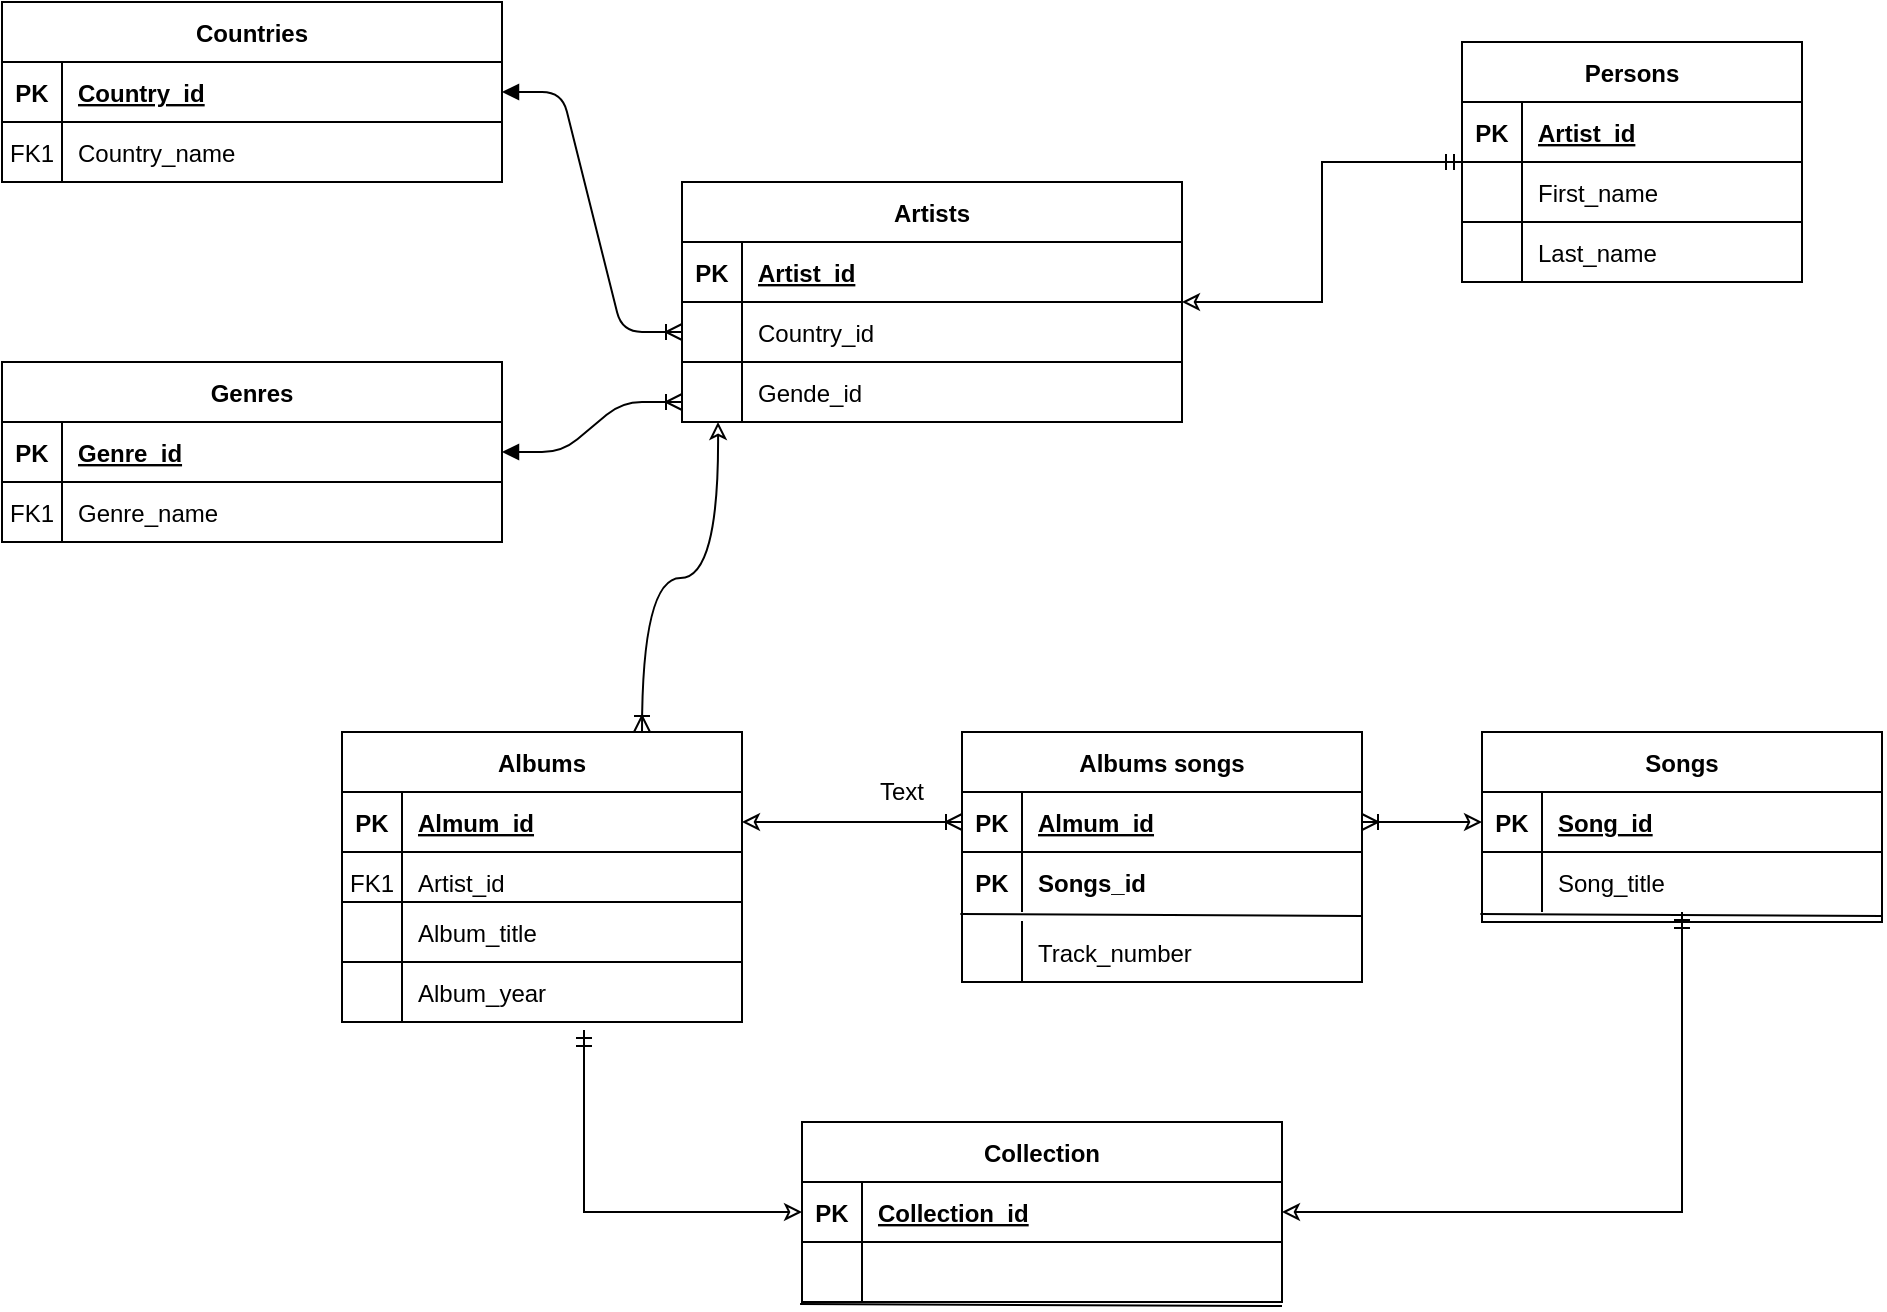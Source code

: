 <mxfile version="21.6.5" type="github">
  <diagram id="R2lEEEUBdFMjLlhIrx00" name="Page-1">
    <mxGraphModel dx="2284" dy="788" grid="1" gridSize="10" guides="1" tooltips="1" connect="1" arrows="1" fold="1" page="1" pageScale="1" pageWidth="850" pageHeight="1100" math="0" shadow="0" extFonts="Permanent Marker^https://fonts.googleapis.com/css?family=Permanent+Marker">
      <root>
        <mxCell id="0" />
        <mxCell id="1" parent="0" />
        <mxCell id="C-vyLk0tnHw3VtMMgP7b-1" value="" style="edgeStyle=entityRelationEdgeStyle;endArrow=ERoneToMany;startArrow=block;endFill=0;startFill=1;labelBackgroundColor=none;fontColor=default;" parent="1" source="C-vyLk0tnHw3VtMMgP7b-2" edge="1">
          <mxGeometry width="100" height="100" relative="1" as="geometry">
            <mxPoint x="300" y="410" as="sourcePoint" />
            <mxPoint x="210" y="450" as="targetPoint" />
            <Array as="points">
              <mxPoint x="250" y="390" />
            </Array>
          </mxGeometry>
        </mxCell>
        <mxCell id="C-vyLk0tnHw3VtMMgP7b-2" value="Genres" style="shape=table;startSize=30;container=1;collapsible=1;childLayout=tableLayout;fixedRows=1;rowLines=0;fontStyle=1;align=center;resizeLast=1;labelBackgroundColor=none;" parent="1" vertex="1">
          <mxGeometry x="-130" y="430" width="250" height="90" as="geometry" />
        </mxCell>
        <mxCell id="C-vyLk0tnHw3VtMMgP7b-3" value="" style="shape=partialRectangle;collapsible=0;dropTarget=0;pointerEvents=0;fillColor=none;points=[[0,0.5],[1,0.5]];portConstraint=eastwest;top=0;left=0;right=0;bottom=1;labelBackgroundColor=none;" parent="C-vyLk0tnHw3VtMMgP7b-2" vertex="1">
          <mxGeometry y="30" width="250" height="30" as="geometry" />
        </mxCell>
        <mxCell id="C-vyLk0tnHw3VtMMgP7b-4" value="PK" style="shape=partialRectangle;overflow=hidden;connectable=0;fillColor=none;top=0;left=0;bottom=0;right=0;fontStyle=1;labelBackgroundColor=none;" parent="C-vyLk0tnHw3VtMMgP7b-3" vertex="1">
          <mxGeometry width="30" height="30" as="geometry">
            <mxRectangle width="30" height="30" as="alternateBounds" />
          </mxGeometry>
        </mxCell>
        <mxCell id="C-vyLk0tnHw3VtMMgP7b-5" value="Genre_id" style="shape=partialRectangle;overflow=hidden;connectable=0;fillColor=none;top=0;left=0;bottom=0;right=0;align=left;spacingLeft=6;fontStyle=5;labelBackgroundColor=none;" parent="C-vyLk0tnHw3VtMMgP7b-3" vertex="1">
          <mxGeometry x="30" width="220" height="30" as="geometry">
            <mxRectangle width="220" height="30" as="alternateBounds" />
          </mxGeometry>
        </mxCell>
        <mxCell id="C-vyLk0tnHw3VtMMgP7b-6" value="" style="shape=partialRectangle;collapsible=0;dropTarget=0;pointerEvents=0;fillColor=none;points=[[0,0.5],[1,0.5]];portConstraint=eastwest;top=0;left=0;right=0;bottom=0;labelBackgroundColor=none;" parent="C-vyLk0tnHw3VtMMgP7b-2" vertex="1">
          <mxGeometry y="60" width="250" height="30" as="geometry" />
        </mxCell>
        <mxCell id="C-vyLk0tnHw3VtMMgP7b-7" value="FK1" style="shape=partialRectangle;overflow=hidden;connectable=0;fillColor=none;top=0;left=0;bottom=0;right=0;labelBackgroundColor=none;" parent="C-vyLk0tnHw3VtMMgP7b-6" vertex="1">
          <mxGeometry width="30" height="30" as="geometry">
            <mxRectangle width="30" height="30" as="alternateBounds" />
          </mxGeometry>
        </mxCell>
        <mxCell id="C-vyLk0tnHw3VtMMgP7b-8" value="Genre_name" style="shape=partialRectangle;overflow=hidden;connectable=0;fillColor=none;top=0;left=0;bottom=0;right=0;align=left;spacingLeft=6;labelBackgroundColor=none;" parent="C-vyLk0tnHw3VtMMgP7b-6" vertex="1">
          <mxGeometry x="30" width="220" height="30" as="geometry">
            <mxRectangle width="220" height="30" as="alternateBounds" />
          </mxGeometry>
        </mxCell>
        <mxCell id="C-vyLk0tnHw3VtMMgP7b-23" value="Artists" style="shape=table;startSize=30;container=1;collapsible=1;childLayout=tableLayout;fixedRows=1;rowLines=0;fontStyle=1;align=center;resizeLast=1;labelBackgroundColor=none;" parent="1" vertex="1">
          <mxGeometry x="210" y="340" width="250" height="120" as="geometry" />
        </mxCell>
        <mxCell id="C-vyLk0tnHw3VtMMgP7b-24" value="" style="shape=partialRectangle;collapsible=0;dropTarget=0;pointerEvents=0;fillColor=none;points=[[0,0.5],[1,0.5]];portConstraint=eastwest;top=0;left=0;right=0;bottom=1;labelBackgroundColor=none;" parent="C-vyLk0tnHw3VtMMgP7b-23" vertex="1">
          <mxGeometry y="30" width="250" height="30" as="geometry" />
        </mxCell>
        <mxCell id="C-vyLk0tnHw3VtMMgP7b-25" value="PK" style="shape=partialRectangle;overflow=hidden;connectable=0;fillColor=none;top=0;left=0;bottom=0;right=0;fontStyle=1;labelBackgroundColor=none;" parent="C-vyLk0tnHw3VtMMgP7b-24" vertex="1">
          <mxGeometry width="30" height="30" as="geometry">
            <mxRectangle width="30" height="30" as="alternateBounds" />
          </mxGeometry>
        </mxCell>
        <mxCell id="C-vyLk0tnHw3VtMMgP7b-26" value="Artist_id" style="shape=partialRectangle;overflow=hidden;connectable=0;fillColor=none;top=0;left=0;bottom=0;right=0;align=left;spacingLeft=6;fontStyle=5;labelBackgroundColor=none;" parent="C-vyLk0tnHw3VtMMgP7b-24" vertex="1">
          <mxGeometry x="30" width="220" height="30" as="geometry">
            <mxRectangle width="220" height="30" as="alternateBounds" />
          </mxGeometry>
        </mxCell>
        <mxCell id="C-vyLk0tnHw3VtMMgP7b-27" value="" style="shape=partialRectangle;collapsible=0;dropTarget=0;pointerEvents=0;fillColor=none;points=[[0,0.5],[1,0.5]];portConstraint=eastwest;top=0;left=0;right=0;bottom=0;labelBackgroundColor=none;" parent="C-vyLk0tnHw3VtMMgP7b-23" vertex="1">
          <mxGeometry y="60" width="250" height="30" as="geometry" />
        </mxCell>
        <mxCell id="C-vyLk0tnHw3VtMMgP7b-28" value="" style="shape=partialRectangle;overflow=hidden;connectable=0;fillColor=none;top=0;left=0;bottom=0;right=0;labelBackgroundColor=none;" parent="C-vyLk0tnHw3VtMMgP7b-27" vertex="1">
          <mxGeometry width="30" height="30" as="geometry">
            <mxRectangle width="30" height="30" as="alternateBounds" />
          </mxGeometry>
        </mxCell>
        <mxCell id="C-vyLk0tnHw3VtMMgP7b-29" value="Country_id" style="shape=partialRectangle;overflow=hidden;connectable=0;fillColor=none;top=0;left=0;bottom=0;right=0;align=left;spacingLeft=6;labelBackgroundColor=none;" parent="C-vyLk0tnHw3VtMMgP7b-27" vertex="1">
          <mxGeometry x="30" width="220" height="30" as="geometry">
            <mxRectangle width="220" height="30" as="alternateBounds" />
          </mxGeometry>
        </mxCell>
        <mxCell id="T1Yc00z7zKsHX960YPK--11" value="Persons" style="shape=table;startSize=30;container=1;collapsible=1;childLayout=tableLayout;fixedRows=1;rowLines=0;fontStyle=1;align=center;resizeLast=1;labelBackgroundColor=none;" parent="1" vertex="1">
          <mxGeometry x="600" y="270" width="170" height="120" as="geometry" />
        </mxCell>
        <mxCell id="T1Yc00z7zKsHX960YPK--12" value="" style="shape=partialRectangle;collapsible=0;dropTarget=0;pointerEvents=0;fillColor=none;points=[[0,0.5],[1,0.5]];portConstraint=eastwest;top=0;left=0;right=0;bottom=1;labelBackgroundColor=none;" parent="T1Yc00z7zKsHX960YPK--11" vertex="1">
          <mxGeometry y="30" width="170" height="30" as="geometry" />
        </mxCell>
        <mxCell id="T1Yc00z7zKsHX960YPK--13" value="PK" style="shape=partialRectangle;overflow=hidden;connectable=0;fillColor=none;top=0;left=0;bottom=0;right=0;fontStyle=1;labelBackgroundColor=none;" parent="T1Yc00z7zKsHX960YPK--12" vertex="1">
          <mxGeometry width="30" height="30" as="geometry">
            <mxRectangle width="30" height="30" as="alternateBounds" />
          </mxGeometry>
        </mxCell>
        <mxCell id="T1Yc00z7zKsHX960YPK--14" value="Artist_id" style="shape=partialRectangle;overflow=hidden;connectable=0;fillColor=none;top=0;left=0;bottom=0;right=0;align=left;spacingLeft=6;fontStyle=5;labelBackgroundColor=none;" parent="T1Yc00z7zKsHX960YPK--12" vertex="1">
          <mxGeometry x="30" width="140" height="30" as="geometry">
            <mxRectangle width="140" height="30" as="alternateBounds" />
          </mxGeometry>
        </mxCell>
        <mxCell id="T1Yc00z7zKsHX960YPK--18" value="" style="shape=partialRectangle;collapsible=0;dropTarget=0;pointerEvents=0;fillColor=none;points=[[0,0.5],[1,0.5]];portConstraint=eastwest;top=1;left=0;right=0;bottom=0;labelBackgroundColor=none;" parent="1" vertex="1">
          <mxGeometry x="600" y="330" width="170" height="30" as="geometry" />
        </mxCell>
        <mxCell id="T1Yc00z7zKsHX960YPK--19" value="" style="shape=partialRectangle;overflow=hidden;connectable=0;fillColor=none;top=0;left=0;bottom=0;right=0;labelBorderColor=none;labelBackgroundColor=none;" parent="T1Yc00z7zKsHX960YPK--18" vertex="1">
          <mxGeometry width="30" height="30" as="geometry">
            <mxRectangle width="30" height="30" as="alternateBounds" />
          </mxGeometry>
        </mxCell>
        <mxCell id="T1Yc00z7zKsHX960YPK--20" value="First_name" style="shape=partialRectangle;overflow=hidden;connectable=0;fillColor=none;top=0;left=1;bottom=0;right=0;align=left;spacingLeft=6;labelBackgroundColor=none;" parent="T1Yc00z7zKsHX960YPK--18" vertex="1">
          <mxGeometry x="30" width="140" height="30" as="geometry">
            <mxRectangle width="140" height="30" as="alternateBounds" />
          </mxGeometry>
        </mxCell>
        <mxCell id="T1Yc00z7zKsHX960YPK--21" value="" style="shape=partialRectangle;collapsible=0;dropTarget=0;pointerEvents=0;fillColor=none;points=[[0,0.5],[1,0.5]];portConstraint=eastwest;top=1;left=0;right=0;bottom=0;labelBackgroundColor=none;" parent="1" vertex="1">
          <mxGeometry x="600" y="360" width="170" height="30" as="geometry" />
        </mxCell>
        <mxCell id="T1Yc00z7zKsHX960YPK--22" value="" style="shape=partialRectangle;overflow=hidden;connectable=0;fillColor=none;top=0;left=0;bottom=0;right=0;labelBackgroundColor=none;" parent="T1Yc00z7zKsHX960YPK--21" vertex="1">
          <mxGeometry width="30" height="30" as="geometry">
            <mxRectangle width="30" height="30" as="alternateBounds" />
          </mxGeometry>
        </mxCell>
        <mxCell id="T1Yc00z7zKsHX960YPK--23" value="Last_name" style="shape=partialRectangle;overflow=hidden;connectable=0;fillColor=none;top=0;left=1;bottom=0;right=0;align=left;spacingLeft=6;labelBackgroundColor=none;" parent="T1Yc00z7zKsHX960YPK--21" vertex="1">
          <mxGeometry x="30" width="140" height="30" as="geometry">
            <mxRectangle width="140" height="30" as="alternateBounds" />
          </mxGeometry>
        </mxCell>
        <mxCell id="T1Yc00z7zKsHX960YPK--26" style="edgeStyle=orthogonalEdgeStyle;rounded=0;orthogonalLoop=1;jettySize=auto;html=1;startArrow=classic;startFill=0;endArrow=ERmandOne;endFill=0;labelBackgroundColor=none;fontColor=default;" parent="1" source="C-vyLk0tnHw3VtMMgP7b-23" target="T1Yc00z7zKsHX960YPK--11" edge="1">
          <mxGeometry relative="1" as="geometry" />
        </mxCell>
        <mxCell id="T1Yc00z7zKsHX960YPK--27" value="Countries" style="shape=table;startSize=30;container=1;collapsible=1;childLayout=tableLayout;fixedRows=1;rowLines=0;fontStyle=1;align=center;resizeLast=1;labelBackgroundColor=none;" parent="1" vertex="1">
          <mxGeometry x="-130" y="250" width="250" height="90" as="geometry" />
        </mxCell>
        <mxCell id="T1Yc00z7zKsHX960YPK--28" value="" style="shape=partialRectangle;collapsible=0;dropTarget=0;pointerEvents=0;fillColor=none;points=[[0,0.5],[1,0.5]];portConstraint=eastwest;top=0;left=0;right=0;bottom=1;labelBackgroundColor=none;" parent="T1Yc00z7zKsHX960YPK--27" vertex="1">
          <mxGeometry y="30" width="250" height="30" as="geometry" />
        </mxCell>
        <mxCell id="T1Yc00z7zKsHX960YPK--29" value="PK" style="shape=partialRectangle;overflow=hidden;connectable=0;fillColor=none;top=0;left=0;bottom=0;right=0;fontStyle=1;labelBackgroundColor=none;" parent="T1Yc00z7zKsHX960YPK--28" vertex="1">
          <mxGeometry width="30" height="30" as="geometry">
            <mxRectangle width="30" height="30" as="alternateBounds" />
          </mxGeometry>
        </mxCell>
        <mxCell id="T1Yc00z7zKsHX960YPK--30" value="Country_id" style="shape=partialRectangle;overflow=hidden;connectable=0;fillColor=none;top=0;left=0;bottom=0;right=0;align=left;spacingLeft=6;fontStyle=5;labelBackgroundColor=none;" parent="T1Yc00z7zKsHX960YPK--28" vertex="1">
          <mxGeometry x="30" width="220" height="30" as="geometry">
            <mxRectangle width="220" height="30" as="alternateBounds" />
          </mxGeometry>
        </mxCell>
        <mxCell id="T1Yc00z7zKsHX960YPK--31" value="" style="shape=partialRectangle;collapsible=0;dropTarget=0;pointerEvents=0;fillColor=none;points=[[0,0.5],[1,0.5]];portConstraint=eastwest;top=0;left=0;right=0;bottom=0;labelBackgroundColor=none;" parent="T1Yc00z7zKsHX960YPK--27" vertex="1">
          <mxGeometry y="60" width="250" height="30" as="geometry" />
        </mxCell>
        <mxCell id="T1Yc00z7zKsHX960YPK--32" value="FK1" style="shape=partialRectangle;overflow=hidden;connectable=0;fillColor=none;top=0;left=0;bottom=0;right=0;labelBackgroundColor=none;" parent="T1Yc00z7zKsHX960YPK--31" vertex="1">
          <mxGeometry width="30" height="30" as="geometry">
            <mxRectangle width="30" height="30" as="alternateBounds" />
          </mxGeometry>
        </mxCell>
        <mxCell id="T1Yc00z7zKsHX960YPK--33" value="Country_name" style="shape=partialRectangle;overflow=hidden;connectable=0;fillColor=none;top=0;left=0;bottom=0;right=0;align=left;spacingLeft=6;labelBackgroundColor=none;" parent="T1Yc00z7zKsHX960YPK--31" vertex="1">
          <mxGeometry x="30" width="220" height="30" as="geometry">
            <mxRectangle width="220" height="30" as="alternateBounds" />
          </mxGeometry>
        </mxCell>
        <mxCell id="T1Yc00z7zKsHX960YPK--34" value="" style="edgeStyle=entityRelationEdgeStyle;endArrow=ERoneToMany;startArrow=block;endFill=0;startFill=1;labelBackgroundColor=none;fontColor=default;" parent="1" source="T1Yc00z7zKsHX960YPK--27" target="C-vyLk0tnHw3VtMMgP7b-27" edge="1">
          <mxGeometry width="100" height="100" relative="1" as="geometry">
            <mxPoint x="130" y="480" as="sourcePoint" />
            <mxPoint x="210" y="490" as="targetPoint" />
            <Array as="points">
              <mxPoint x="260" y="575" />
            </Array>
          </mxGeometry>
        </mxCell>
        <mxCell id="T1Yc00z7zKsHX960YPK--35" value="Albums" style="shape=table;startSize=30;container=1;collapsible=1;childLayout=tableLayout;fixedRows=1;rowLines=0;fontStyle=1;align=center;resizeLast=1;labelBackgroundColor=none;" parent="1" vertex="1">
          <mxGeometry x="40" y="615" width="200" height="145" as="geometry" />
        </mxCell>
        <mxCell id="T1Yc00z7zKsHX960YPK--36" value="" style="shape=partialRectangle;collapsible=0;dropTarget=0;pointerEvents=0;fillColor=none;points=[[0,0.5],[1,0.5]];portConstraint=eastwest;top=0;left=0;right=0;bottom=1;labelBackgroundColor=none;" parent="T1Yc00z7zKsHX960YPK--35" vertex="1">
          <mxGeometry y="30" width="200" height="30" as="geometry" />
        </mxCell>
        <mxCell id="T1Yc00z7zKsHX960YPK--37" value="PK" style="shape=partialRectangle;overflow=hidden;connectable=0;fillColor=none;top=0;left=0;bottom=0;right=0;fontStyle=1;labelBackgroundColor=none;" parent="T1Yc00z7zKsHX960YPK--36" vertex="1">
          <mxGeometry width="30" height="30" as="geometry">
            <mxRectangle width="30" height="30" as="alternateBounds" />
          </mxGeometry>
        </mxCell>
        <mxCell id="T1Yc00z7zKsHX960YPK--38" value="Almum_id" style="shape=partialRectangle;overflow=hidden;connectable=0;fillColor=none;top=0;left=0;bottom=0;right=0;align=left;spacingLeft=6;fontStyle=5;labelBackgroundColor=none;" parent="T1Yc00z7zKsHX960YPK--36" vertex="1">
          <mxGeometry x="30" width="170" height="30" as="geometry">
            <mxRectangle width="170" height="30" as="alternateBounds" />
          </mxGeometry>
        </mxCell>
        <mxCell id="T1Yc00z7zKsHX960YPK--39" value="" style="shape=partialRectangle;collapsible=0;dropTarget=0;pointerEvents=0;fillColor=none;points=[[0,0.5],[1,0.5]];portConstraint=eastwest;top=0;left=0;right=0;bottom=0;labelBackgroundColor=none;" parent="T1Yc00z7zKsHX960YPK--35" vertex="1">
          <mxGeometry y="60" width="200" height="30" as="geometry" />
        </mxCell>
        <mxCell id="T1Yc00z7zKsHX960YPK--40" value="FK1" style="shape=partialRectangle;overflow=hidden;connectable=0;fillColor=none;top=0;left=0;bottom=0;right=0;labelBackgroundColor=none;" parent="T1Yc00z7zKsHX960YPK--39" vertex="1">
          <mxGeometry width="30" height="30" as="geometry">
            <mxRectangle width="30" height="30" as="alternateBounds" />
          </mxGeometry>
        </mxCell>
        <mxCell id="T1Yc00z7zKsHX960YPK--41" value="Artist_id" style="shape=partialRectangle;overflow=hidden;connectable=0;fillColor=none;top=0;left=0;bottom=0;right=0;align=left;spacingLeft=6;labelBackgroundColor=none;" parent="T1Yc00z7zKsHX960YPK--39" vertex="1">
          <mxGeometry x="30" width="170" height="30" as="geometry">
            <mxRectangle width="170" height="30" as="alternateBounds" />
          </mxGeometry>
        </mxCell>
        <mxCell id="T1Yc00z7zKsHX960YPK--42" value="" style="shape=partialRectangle;collapsible=0;dropTarget=0;pointerEvents=0;fillColor=none;points=[[0,0.5],[1,0.5]];portConstraint=eastwest;top=1;left=0;right=0;bottom=0;labelBackgroundColor=none;" parent="1" vertex="1">
          <mxGeometry x="40" y="700" width="200" height="30" as="geometry" />
        </mxCell>
        <mxCell id="T1Yc00z7zKsHX960YPK--43" value="" style="shape=partialRectangle;overflow=hidden;connectable=0;fillColor=none;top=0;left=0;bottom=0;right=0;labelBackgroundColor=none;" parent="T1Yc00z7zKsHX960YPK--42" vertex="1">
          <mxGeometry width="24" height="30" as="geometry">
            <mxRectangle width="30" height="30" as="alternateBounds" />
          </mxGeometry>
        </mxCell>
        <mxCell id="T1Yc00z7zKsHX960YPK--44" value="Album_title" style="shape=partialRectangle;overflow=hidden;connectable=0;fillColor=none;top=0;left=1;bottom=0;right=0;align=left;spacingLeft=6;labelBackgroundColor=none;" parent="T1Yc00z7zKsHX960YPK--42" vertex="1">
          <mxGeometry x="30" width="170" height="30" as="geometry">
            <mxRectangle width="220" height="30" as="alternateBounds" />
          </mxGeometry>
        </mxCell>
        <mxCell id="T1Yc00z7zKsHX960YPK--45" value="" style="shape=partialRectangle;collapsible=0;dropTarget=0;pointerEvents=0;fillColor=none;points=[[0,0.5],[1,0.5]];portConstraint=eastwest;top=1;left=0;right=0;bottom=0;labelBackgroundColor=none;" parent="1" vertex="1">
          <mxGeometry x="40" y="730" width="200" height="30" as="geometry" />
        </mxCell>
        <mxCell id="T1Yc00z7zKsHX960YPK--46" value="" style="shape=partialRectangle;overflow=hidden;connectable=0;fillColor=none;top=0;left=0;bottom=0;right=0;labelBackgroundColor=none;" parent="T1Yc00z7zKsHX960YPK--45" vertex="1">
          <mxGeometry width="24" height="30" as="geometry">
            <mxRectangle width="30" height="30" as="alternateBounds" />
          </mxGeometry>
        </mxCell>
        <mxCell id="T1Yc00z7zKsHX960YPK--47" value="Album_year" style="shape=partialRectangle;overflow=hidden;connectable=0;fillColor=none;top=0;left=1;bottom=0;right=0;align=left;spacingLeft=6;labelBackgroundColor=none;" parent="T1Yc00z7zKsHX960YPK--45" vertex="1">
          <mxGeometry x="30" width="170" height="30" as="geometry">
            <mxRectangle width="220" height="30" as="alternateBounds" />
          </mxGeometry>
        </mxCell>
        <mxCell id="T1Yc00z7zKsHX960YPK--48" value="" style="html=1;rounded=0;entryX=0.75;entryY=0;entryDx=0;entryDy=0;endArrow=ERoneToMany;endFill=0;startArrow=classic;startFill=0;edgeStyle=orthogonalEdgeStyle;curved=1;labelBackgroundColor=none;fontColor=default;" parent="1" target="T1Yc00z7zKsHX960YPK--35" edge="1">
          <mxGeometry width="100" relative="1" as="geometry">
            <mxPoint x="228" y="460" as="sourcePoint" />
            <mxPoint x="470" y="530" as="targetPoint" />
          </mxGeometry>
        </mxCell>
        <mxCell id="T1Yc00z7zKsHX960YPK--49" value="Albums songs" style="shape=table;startSize=30;container=1;collapsible=1;childLayout=tableLayout;fixedRows=1;rowLines=0;fontStyle=1;align=center;resizeLast=1;labelBackgroundColor=none;" parent="1" vertex="1">
          <mxGeometry x="350" y="615" width="200" height="125" as="geometry">
            <mxRectangle x="350" y="615" width="120" height="30" as="alternateBounds" />
          </mxGeometry>
        </mxCell>
        <mxCell id="T1Yc00z7zKsHX960YPK--50" value="" style="shape=partialRectangle;collapsible=0;dropTarget=0;pointerEvents=0;fillColor=none;points=[[0,0.5],[1,0.5]];portConstraint=eastwest;top=0;left=0;right=0;bottom=1;labelBackgroundColor=none;" parent="T1Yc00z7zKsHX960YPK--49" vertex="1">
          <mxGeometry y="30" width="200" height="30" as="geometry" />
        </mxCell>
        <mxCell id="T1Yc00z7zKsHX960YPK--51" value="PK" style="shape=partialRectangle;overflow=hidden;connectable=0;fillColor=none;top=0;left=0;bottom=0;right=0;fontStyle=1;labelBackgroundColor=none;" parent="T1Yc00z7zKsHX960YPK--50" vertex="1">
          <mxGeometry width="30" height="30" as="geometry">
            <mxRectangle width="30" height="30" as="alternateBounds" />
          </mxGeometry>
        </mxCell>
        <mxCell id="T1Yc00z7zKsHX960YPK--52" value="Almum_id" style="shape=partialRectangle;overflow=hidden;connectable=0;fillColor=none;top=0;left=0;bottom=0;right=0;align=left;spacingLeft=6;fontStyle=5;labelBackgroundColor=none;" parent="T1Yc00z7zKsHX960YPK--50" vertex="1">
          <mxGeometry x="30" width="170" height="30" as="geometry">
            <mxRectangle width="170" height="30" as="alternateBounds" />
          </mxGeometry>
        </mxCell>
        <mxCell id="T1Yc00z7zKsHX960YPK--53" value="" style="shape=partialRectangle;collapsible=0;dropTarget=0;pointerEvents=0;fillColor=none;points=[[0,0.5],[1,0.5]];portConstraint=eastwest;top=0;left=0;right=0;bottom=0;labelBackgroundColor=none;" parent="T1Yc00z7zKsHX960YPK--49" vertex="1">
          <mxGeometry y="60" width="200" height="30" as="geometry" />
        </mxCell>
        <mxCell id="T1Yc00z7zKsHX960YPK--54" value="PK" style="shape=partialRectangle;overflow=hidden;connectable=0;fillColor=none;top=0;left=0;bottom=0;right=0;fontStyle=1;labelBackgroundColor=none;" parent="T1Yc00z7zKsHX960YPK--53" vertex="1">
          <mxGeometry width="30" height="30" as="geometry">
            <mxRectangle width="30" height="30" as="alternateBounds" />
          </mxGeometry>
        </mxCell>
        <mxCell id="T1Yc00z7zKsHX960YPK--55" value="Songs_id" style="shape=partialRectangle;overflow=hidden;connectable=0;fillColor=none;top=0;left=0;bottom=0;right=0;align=left;spacingLeft=6;fontStyle=1;labelBackgroundColor=none;" parent="T1Yc00z7zKsHX960YPK--53" vertex="1">
          <mxGeometry x="30" width="170" height="30" as="geometry">
            <mxRectangle width="170" height="30" as="alternateBounds" />
          </mxGeometry>
        </mxCell>
        <mxCell id="T1Yc00z7zKsHX960YPK--56" value="" style="endArrow=none;html=1;rounded=0;entryX=1;entryY=1.067;entryDx=0;entryDy=0;entryPerimeter=0;exitX=-0.004;exitY=1.033;exitDx=0;exitDy=0;exitPerimeter=0;labelBackgroundColor=none;fontColor=default;" parent="T1Yc00z7zKsHX960YPK--49" source="T1Yc00z7zKsHX960YPK--53" target="T1Yc00z7zKsHX960YPK--53" edge="1">
          <mxGeometry width="50" height="50" relative="1" as="geometry">
            <mxPoint y="-65" as="sourcePoint" />
            <mxPoint x="50" y="-115" as="targetPoint" />
          </mxGeometry>
        </mxCell>
        <mxCell id="T1Yc00z7zKsHX960YPK--61" value="" style="shape=partialRectangle;collapsible=0;dropTarget=0;pointerEvents=0;fillColor=none;points=[[0,0.5],[1,0.5]];portConstraint=eastwest;top=0;left=1;right=0;bottom=0;labelBackgroundColor=none;" parent="1" vertex="1">
          <mxGeometry x="350" y="710" width="200" height="30" as="geometry" />
        </mxCell>
        <mxCell id="T1Yc00z7zKsHX960YPK--62" value="" style="shape=partialRectangle;overflow=hidden;connectable=0;fillColor=none;top=0;left=0;bottom=0;right=0;fontStyle=1;labelBackgroundColor=none;" parent="T1Yc00z7zKsHX960YPK--61" vertex="1">
          <mxGeometry width="30" height="30" as="geometry">
            <mxRectangle width="30" height="30" as="alternateBounds" />
          </mxGeometry>
        </mxCell>
        <mxCell id="T1Yc00z7zKsHX960YPK--63" value="Track_number" style="shape=partialRectangle;overflow=hidden;connectable=0;fillColor=none;top=0;left=1;bottom=0;right=0;align=left;spacingLeft=6;fontStyle=0;labelBackgroundColor=none;" parent="T1Yc00z7zKsHX960YPK--61" vertex="1">
          <mxGeometry x="30" width="130" height="30" as="geometry">
            <mxRectangle width="220" height="30" as="alternateBounds" />
          </mxGeometry>
        </mxCell>
        <mxCell id="T1Yc00z7zKsHX960YPK--64" value="" style="html=1;rounded=0;endArrow=ERoneToMany;endFill=0;startArrow=classic;startFill=0;entryX=0;entryY=0.5;entryDx=0;entryDy=0;entryPerimeter=0;labelBackgroundColor=none;fontColor=default;" parent="1" source="T1Yc00z7zKsHX960YPK--36" target="T1Yc00z7zKsHX960YPK--50" edge="1">
          <mxGeometry width="100" relative="1" as="geometry">
            <mxPoint x="238" y="470" as="sourcePoint" />
            <mxPoint x="238" y="625" as="targetPoint" />
          </mxGeometry>
        </mxCell>
        <mxCell id="T1Yc00z7zKsHX960YPK--65" value="Songs" style="shape=table;startSize=30;container=1;collapsible=1;childLayout=tableLayout;fixedRows=1;rowLines=0;fontStyle=1;align=center;resizeLast=1;labelBackgroundColor=none;" parent="1" vertex="1">
          <mxGeometry x="610" y="615" width="200" height="95" as="geometry">
            <mxRectangle x="400" y="615" width="120" height="30" as="alternateBounds" />
          </mxGeometry>
        </mxCell>
        <mxCell id="T1Yc00z7zKsHX960YPK--66" value="" style="shape=partialRectangle;collapsible=0;dropTarget=0;pointerEvents=0;fillColor=none;points=[[0,0.5],[1,0.5]];portConstraint=eastwest;top=0;left=0;right=0;bottom=1;labelBackgroundColor=none;" parent="T1Yc00z7zKsHX960YPK--65" vertex="1">
          <mxGeometry y="30" width="200" height="30" as="geometry" />
        </mxCell>
        <mxCell id="T1Yc00z7zKsHX960YPK--67" value="PK" style="shape=partialRectangle;overflow=hidden;connectable=0;fillColor=none;top=0;left=0;bottom=0;right=0;fontStyle=1;labelBackgroundColor=none;" parent="T1Yc00z7zKsHX960YPK--66" vertex="1">
          <mxGeometry width="30" height="30" as="geometry">
            <mxRectangle width="30" height="30" as="alternateBounds" />
          </mxGeometry>
        </mxCell>
        <mxCell id="T1Yc00z7zKsHX960YPK--68" value="Song_id" style="shape=partialRectangle;overflow=hidden;connectable=0;fillColor=none;top=0;left=0;bottom=0;right=0;align=left;spacingLeft=6;fontStyle=5;labelBackgroundColor=none;" parent="T1Yc00z7zKsHX960YPK--66" vertex="1">
          <mxGeometry x="30" width="170" height="30" as="geometry">
            <mxRectangle width="170" height="30" as="alternateBounds" />
          </mxGeometry>
        </mxCell>
        <mxCell id="T1Yc00z7zKsHX960YPK--69" value="" style="shape=partialRectangle;collapsible=0;dropTarget=0;pointerEvents=0;fillColor=none;points=[[0,0.5],[1,0.5]];portConstraint=eastwest;top=0;left=0;right=0;bottom=0;labelBackgroundColor=none;" parent="T1Yc00z7zKsHX960YPK--65" vertex="1">
          <mxGeometry y="60" width="200" height="30" as="geometry" />
        </mxCell>
        <mxCell id="T1Yc00z7zKsHX960YPK--70" value="" style="shape=partialRectangle;overflow=hidden;connectable=0;fillColor=none;top=0;left=0;bottom=0;right=0;fontStyle=1;labelBackgroundColor=none;" parent="T1Yc00z7zKsHX960YPK--69" vertex="1">
          <mxGeometry width="30" height="30" as="geometry">
            <mxRectangle width="30" height="30" as="alternateBounds" />
          </mxGeometry>
        </mxCell>
        <mxCell id="T1Yc00z7zKsHX960YPK--71" value="Song_title" style="shape=partialRectangle;overflow=hidden;connectable=0;fillColor=none;top=0;left=0;bottom=0;right=0;align=left;spacingLeft=6;fontStyle=0;labelBackgroundColor=none;" parent="T1Yc00z7zKsHX960YPK--69" vertex="1">
          <mxGeometry x="30" width="170" height="30" as="geometry">
            <mxRectangle width="170" height="30" as="alternateBounds" />
          </mxGeometry>
        </mxCell>
        <mxCell id="T1Yc00z7zKsHX960YPK--72" value="" style="endArrow=none;html=1;rounded=0;entryX=1;entryY=1.067;entryDx=0;entryDy=0;entryPerimeter=0;exitX=-0.004;exitY=1.033;exitDx=0;exitDy=0;exitPerimeter=0;labelBackgroundColor=none;fontColor=default;" parent="T1Yc00z7zKsHX960YPK--65" source="T1Yc00z7zKsHX960YPK--69" target="T1Yc00z7zKsHX960YPK--69" edge="1">
          <mxGeometry width="50" height="50" relative="1" as="geometry">
            <mxPoint y="-65" as="sourcePoint" />
            <mxPoint x="50" y="-115" as="targetPoint" />
          </mxGeometry>
        </mxCell>
        <mxCell id="T1Yc00z7zKsHX960YPK--73" value="" style="html=1;rounded=0;endArrow=ERoneToMany;endFill=0;startArrow=classic;startFill=0;entryX=1;entryY=0.5;entryDx=0;entryDy=0;exitX=0;exitY=0.5;exitDx=0;exitDy=0;labelBackgroundColor=none;fontColor=default;" parent="1" source="T1Yc00z7zKsHX960YPK--66" target="T1Yc00z7zKsHX960YPK--50" edge="1">
          <mxGeometry width="100" relative="1" as="geometry">
            <mxPoint x="250" y="670" as="sourcePoint" />
            <mxPoint x="360" y="670" as="targetPoint" />
          </mxGeometry>
        </mxCell>
        <mxCell id="T1Yc00z7zKsHX960YPK--74" value="" style="shape=partialRectangle;collapsible=0;dropTarget=0;pointerEvents=0;fillColor=none;points=[[0,0.5],[1,0.5]];portConstraint=eastwest;top=1;left=0;right=0;bottom=0;labelBackgroundColor=none;" parent="1" vertex="1">
          <mxGeometry x="210" y="430" width="250" height="30" as="geometry" />
        </mxCell>
        <mxCell id="T1Yc00z7zKsHX960YPK--75" value="" style="shape=partialRectangle;overflow=hidden;connectable=0;fillColor=none;top=0;left=0;bottom=0;right=0;labelBackgroundColor=none;" parent="T1Yc00z7zKsHX960YPK--74" vertex="1">
          <mxGeometry width="30" height="30" as="geometry">
            <mxRectangle width="30" height="30" as="alternateBounds" />
          </mxGeometry>
        </mxCell>
        <mxCell id="T1Yc00z7zKsHX960YPK--76" value="Gende_id" style="shape=partialRectangle;overflow=hidden;connectable=0;fillColor=none;top=0;left=1;bottom=0;right=0;align=left;spacingLeft=6;labelBackgroundColor=none;" parent="T1Yc00z7zKsHX960YPK--74" vertex="1">
          <mxGeometry x="30" width="220" height="30" as="geometry">
            <mxRectangle width="220" height="30" as="alternateBounds" />
          </mxGeometry>
        </mxCell>
        <mxCell id="DApv5Jq5dPcshBZQ8SMA-8" value="Text" style="text;html=1;strokeColor=none;fillColor=none;align=center;verticalAlign=middle;whiteSpace=wrap;rounded=0;" vertex="1" parent="1">
          <mxGeometry x="290" y="630" width="60" height="30" as="geometry" />
        </mxCell>
        <mxCell id="DApv5Jq5dPcshBZQ8SMA-11" value="Collection" style="shape=table;startSize=30;container=1;collapsible=1;childLayout=tableLayout;fixedRows=1;rowLines=0;fontStyle=1;align=center;resizeLast=1;labelBackgroundColor=none;" vertex="1" parent="1">
          <mxGeometry x="270" y="810" width="240" height="90" as="geometry">
            <mxRectangle x="350" y="615" width="120" height="30" as="alternateBounds" />
          </mxGeometry>
        </mxCell>
        <mxCell id="DApv5Jq5dPcshBZQ8SMA-12" value="" style="shape=partialRectangle;collapsible=0;dropTarget=0;pointerEvents=0;fillColor=none;points=[[0,0.5],[1,0.5]];portConstraint=eastwest;top=0;left=0;right=0;bottom=1;labelBackgroundColor=none;" vertex="1" parent="DApv5Jq5dPcshBZQ8SMA-11">
          <mxGeometry y="30" width="240" height="30" as="geometry" />
        </mxCell>
        <mxCell id="DApv5Jq5dPcshBZQ8SMA-13" value="PK" style="shape=partialRectangle;overflow=hidden;connectable=0;fillColor=none;top=0;left=0;bottom=0;right=0;fontStyle=1;labelBackgroundColor=none;" vertex="1" parent="DApv5Jq5dPcshBZQ8SMA-12">
          <mxGeometry width="30" height="30" as="geometry">
            <mxRectangle width="30" height="30" as="alternateBounds" />
          </mxGeometry>
        </mxCell>
        <mxCell id="DApv5Jq5dPcshBZQ8SMA-14" value="Collection_id" style="shape=partialRectangle;overflow=hidden;connectable=0;fillColor=none;top=0;left=0;bottom=0;right=0;align=left;spacingLeft=6;fontStyle=5;labelBackgroundColor=none;" vertex="1" parent="DApv5Jq5dPcshBZQ8SMA-12">
          <mxGeometry x="30" width="210" height="30" as="geometry">
            <mxRectangle width="210" height="30" as="alternateBounds" />
          </mxGeometry>
        </mxCell>
        <mxCell id="DApv5Jq5dPcshBZQ8SMA-15" value="" style="shape=partialRectangle;collapsible=0;dropTarget=0;pointerEvents=0;fillColor=none;points=[[0,0.5],[1,0.5]];portConstraint=eastwest;top=0;left=0;right=0;bottom=0;labelBackgroundColor=none;" vertex="1" parent="DApv5Jq5dPcshBZQ8SMA-11">
          <mxGeometry y="60" width="240" height="30" as="geometry" />
        </mxCell>
        <mxCell id="DApv5Jq5dPcshBZQ8SMA-16" value="" style="shape=partialRectangle;overflow=hidden;connectable=0;fillColor=none;top=0;left=0;bottom=0;right=0;fontStyle=1;labelBackgroundColor=none;" vertex="1" parent="DApv5Jq5dPcshBZQ8SMA-15">
          <mxGeometry width="30" height="30" as="geometry">
            <mxRectangle width="30" height="30" as="alternateBounds" />
          </mxGeometry>
        </mxCell>
        <mxCell id="DApv5Jq5dPcshBZQ8SMA-17" value="" style="shape=partialRectangle;overflow=hidden;connectable=0;fillColor=none;top=0;left=0;bottom=0;right=0;align=left;spacingLeft=6;fontStyle=1;labelBackgroundColor=none;" vertex="1" parent="DApv5Jq5dPcshBZQ8SMA-15">
          <mxGeometry x="30" width="210" height="30" as="geometry">
            <mxRectangle width="210" height="30" as="alternateBounds" />
          </mxGeometry>
        </mxCell>
        <mxCell id="DApv5Jq5dPcshBZQ8SMA-18" value="" style="endArrow=none;html=1;rounded=0;entryX=1;entryY=1.067;entryDx=0;entryDy=0;entryPerimeter=0;exitX=-0.004;exitY=1.033;exitDx=0;exitDy=0;exitPerimeter=0;labelBackgroundColor=none;fontColor=default;" edge="1" parent="DApv5Jq5dPcshBZQ8SMA-11" source="DApv5Jq5dPcshBZQ8SMA-15" target="DApv5Jq5dPcshBZQ8SMA-15">
          <mxGeometry width="50" height="50" relative="1" as="geometry">
            <mxPoint y="-65" as="sourcePoint" />
            <mxPoint x="50" y="-115" as="targetPoint" />
          </mxGeometry>
        </mxCell>
        <mxCell id="DApv5Jq5dPcshBZQ8SMA-20" value="" style="html=1;rounded=0;endArrow=ERmandOne;endFill=0;startArrow=classic;startFill=0;entryX=0.605;entryY=1.133;entryDx=0;entryDy=0;labelBackgroundColor=none;fontColor=default;entryPerimeter=0;" edge="1" parent="1" source="DApv5Jq5dPcshBZQ8SMA-12" target="T1Yc00z7zKsHX960YPK--45">
          <mxGeometry width="100" relative="1" as="geometry">
            <mxPoint x="86" y="830" as="sourcePoint" />
            <mxPoint x="180" y="919.99" as="targetPoint" />
            <Array as="points">
              <mxPoint x="161" y="855" />
            </Array>
          </mxGeometry>
        </mxCell>
        <mxCell id="DApv5Jq5dPcshBZQ8SMA-21" value="" style="html=1;rounded=0;endArrow=ERmandOne;endFill=0;startArrow=classic;startFill=0;labelBackgroundColor=none;fontColor=default;exitX=1;exitY=0.5;exitDx=0;exitDy=0;" edge="1" parent="1" source="DApv5Jq5dPcshBZQ8SMA-12" target="T1Yc00z7zKsHX960YPK--69">
          <mxGeometry width="100" relative="1" as="geometry">
            <mxPoint x="720" y="820" as="sourcePoint" />
            <mxPoint x="611" y="729" as="targetPoint" />
            <Array as="points">
              <mxPoint x="710" y="855" />
            </Array>
          </mxGeometry>
        </mxCell>
      </root>
    </mxGraphModel>
  </diagram>
</mxfile>
